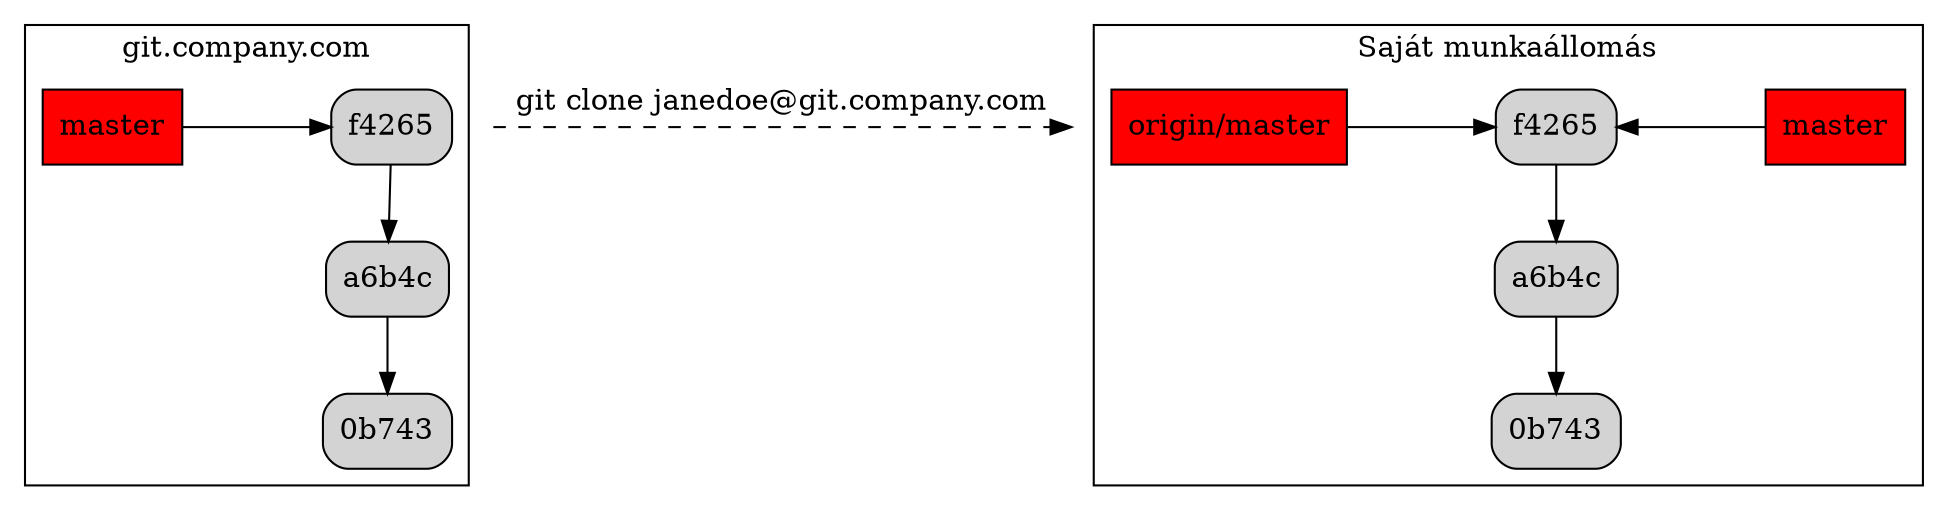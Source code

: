 digraph git {
    graph [dpi=300]
    rankdir="TD"

    subgraph cluster_1 {
        label="git.company.com"
        c1_1 [label="0b743", shape="rect", style="filled, rounded", fillcolor=""]
        c2_1 [label="a6b4c", shape="rect", style="filled, rounded", fillcolor=""]
        c3_1 [label="f4265", shape="rect", style="filled, rounded", fillcolor=""]
        master_1 [label="master", shape="rect", style="filled", fillcolor="red"]

        {rank="same"; c3_1; master_1;}
    }

    subgraph cluster_2 {
        label="Saját munkaállomás"
        c1_2 [label="0b743", shape="rect", style="filled, rounded", fillcolor=""]
        c2_2 [label="a6b4c", shape="rect", style="filled, rounded", fillcolor=""]
        c3_2 [label="f4265", shape="rect", style="filled, rounded", fillcolor=""]
        master_2 [label="master", shape="rect", style="filled", fillcolor="red"]
        origin_2 [label="origin/master", shape="rect", style="filled", fillcolor="red"]

        {rank="same"; master_2; origin_2; c3_2}
    }

    temp1 [shape="plaintext", label="", width=0]
    temp2 [shape="plaintext", label="", width=0]

    c2_1 -> c1_1
    c3_1 -> c2_1
    master_1 -> c3_1 [minlen=2]

    c2_2 -> c1_2
    c3_2 -> c2_2

    master_2 -> c3_2 [constraint="false", minlen=2]
    origin_2 -> c3_2 [minlen=2]

    c2_1 -> temp1 [constraint="false", style="invis"]
    temp1 -> temp2 [constraint="false", style="dashed", minlen=1, label=<<TABLE BORDER="0" CELLBORDER="0" CELLSPACING="0"><TR><TD ALIGN="LEFT">git clone janedoe@git.company.com</TD></TR></TABLE>>];
    temp2 -> c2_2 [constraint="false", style="invis"]
}